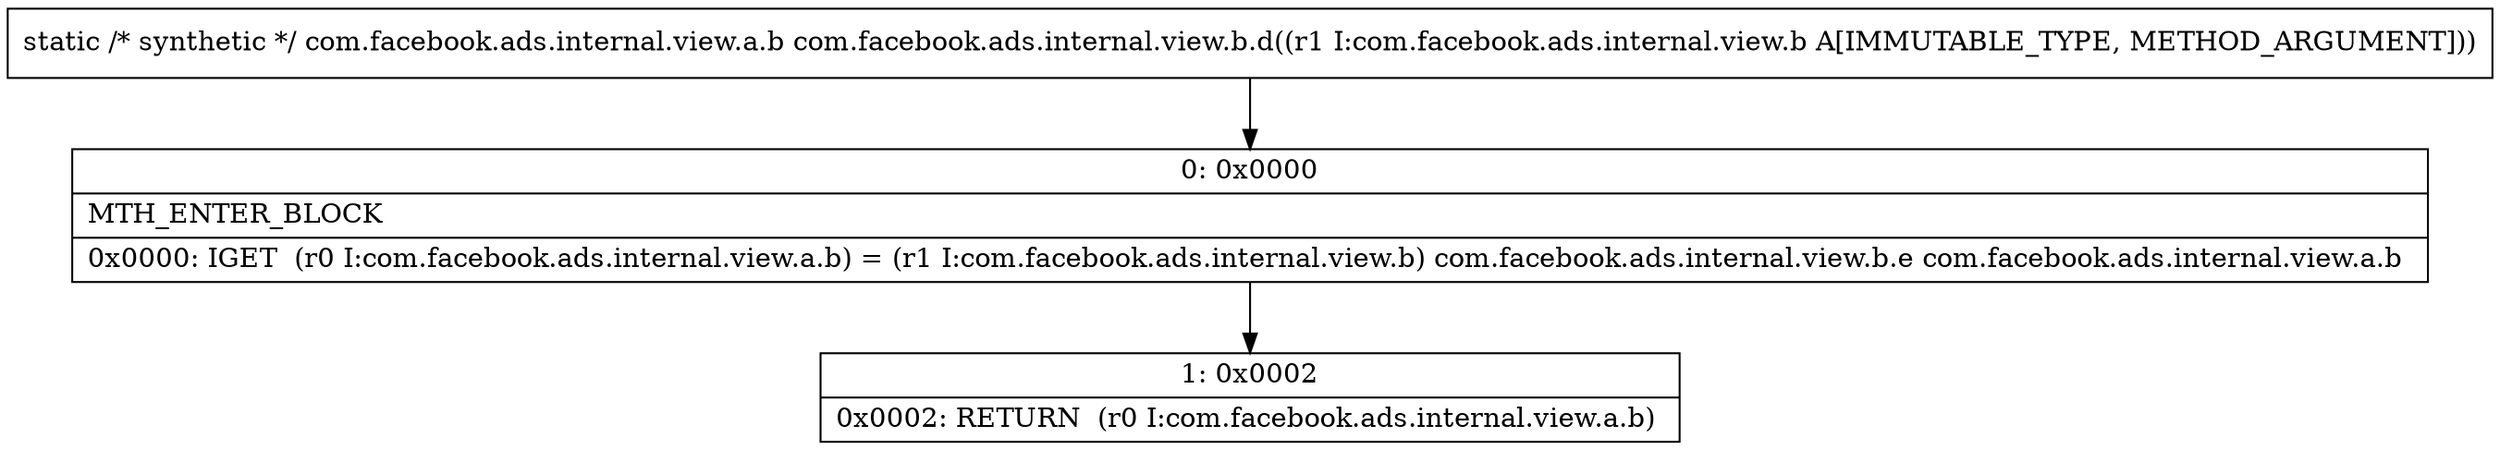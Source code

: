 digraph "CFG forcom.facebook.ads.internal.view.b.d(Lcom\/facebook\/ads\/internal\/view\/b;)Lcom\/facebook\/ads\/internal\/view\/a\/b;" {
Node_0 [shape=record,label="{0\:\ 0x0000|MTH_ENTER_BLOCK\l|0x0000: IGET  (r0 I:com.facebook.ads.internal.view.a.b) = (r1 I:com.facebook.ads.internal.view.b) com.facebook.ads.internal.view.b.e com.facebook.ads.internal.view.a.b \l}"];
Node_1 [shape=record,label="{1\:\ 0x0002|0x0002: RETURN  (r0 I:com.facebook.ads.internal.view.a.b) \l}"];
MethodNode[shape=record,label="{static \/* synthetic *\/ com.facebook.ads.internal.view.a.b com.facebook.ads.internal.view.b.d((r1 I:com.facebook.ads.internal.view.b A[IMMUTABLE_TYPE, METHOD_ARGUMENT])) }"];
MethodNode -> Node_0;
Node_0 -> Node_1;
}


